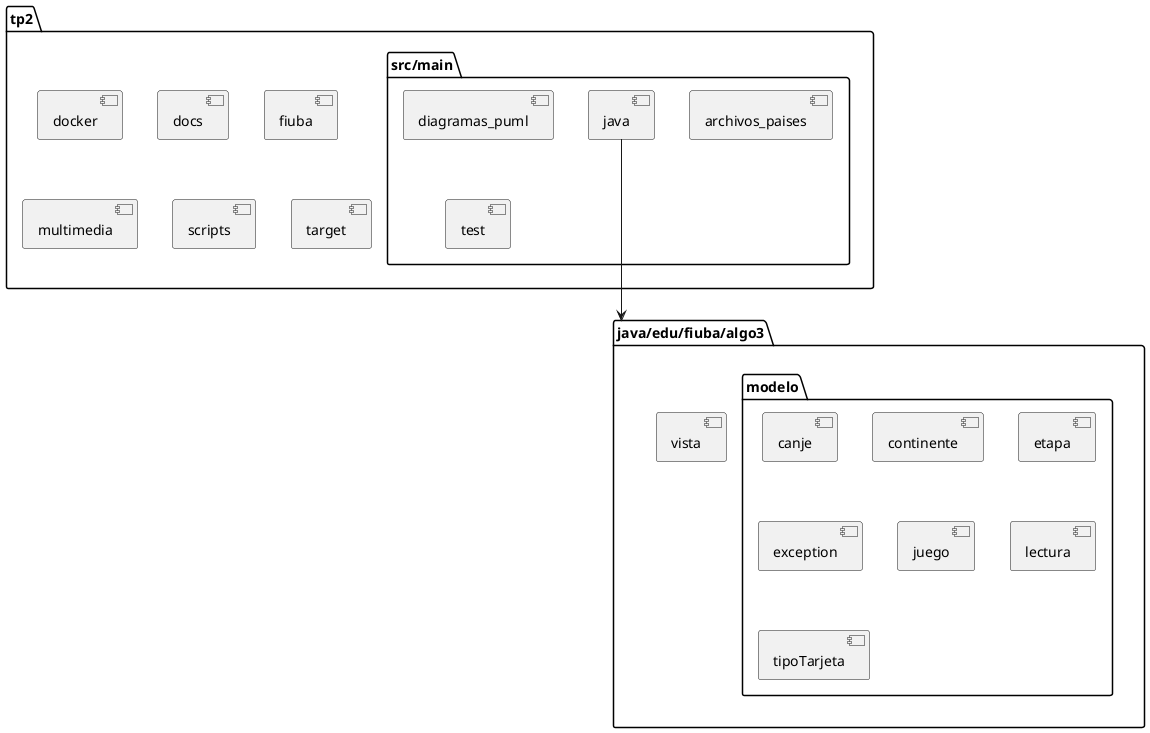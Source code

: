@startuml DiagramaPaquete

package "tp2" {
  [docker]
  [docs]
  [fiuba]
  [multimedia]
  [scripts]
  [target]
  package "src/main" {
    [diagramas_puml]
    [archivos_paises]
    [test]
    [java]
  }
}

package "java/edu/fiuba/algo3" as jv{
  [vista]
  package "modelo" as modelo {
    [canje]
    [continente]
    [etapa]
    [exception]
    [juego]
    [lectura]
    [tipoTarjeta]
  }
}

[java] -down--> jv


/'
cloud {
  [Example 1]
}

/'
database "MySql" {
  folder "This is my folder" {
    [Folder 3]
  }
  frame "Foo" {
    [Frame 4]
  }
}


[Another Component] --> [Example 1]
[Example 1] --> [Folder 3]
[Folder 3] --> [Frame 4]
'/
@enduml